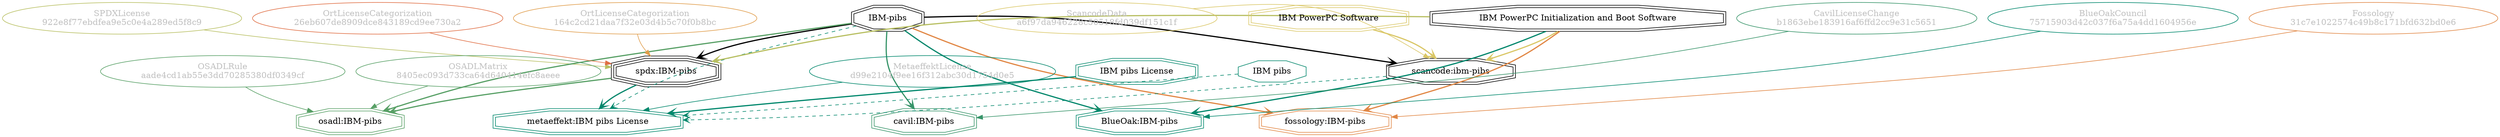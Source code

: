 strict digraph {
    node [shape=box];
    graph [splines=curved];
    2246 [label="SPDXLicense\n922e8f77ebdfea9e5c0e4a289ed5f8c9"
         ,fontcolor=gray
         ,color="#b8bf62"
         ,fillcolor="beige;1"
         ,shape=ellipse];
    2247 [label="spdx:IBM-pibs"
         ,shape=tripleoctagon];
    2248 [label="IBM-pibs"
         ,shape=doubleoctagon];
    2249 [label="IBM PowerPC Initialization and Boot Software"
         ,shape=doubleoctagon];
    8843 [label="BlueOakCouncil\n75715903d42c037f6a75a4dd1604956e"
         ,fontcolor=gray
         ,color="#00876c"
         ,fillcolor="beige;1"
         ,shape=ellipse];
    8844 [label="BlueOak:IBM-pibs"
         ,color="#00876c"
         ,shape=doubleoctagon];
    9594 [label="OSADLRule\naade4cd1ab55e3dd70285380df0349cf"
         ,fontcolor=gray
         ,color="#58a066"
         ,fillcolor="beige;1"
         ,shape=ellipse];
    9595 [label="osadl:IBM-pibs"
         ,color="#58a066"
         ,shape=doubleoctagon];
    9882 [label="OSADLMatrix\n8405ec093d733ca64d640414efc8aeee"
         ,fontcolor=gray
         ,color="#58a066"
         ,fillcolor="beige;1"
         ,shape=ellipse];
    17287 [label="ScancodeData\na6f97da946228c50518fd039df151c1f"
          ,fontcolor=gray
          ,color="#dac767"
          ,fillcolor="beige;1"
          ,shape=ellipse];
    17288 [label="scancode:ibm-pibs"
          ,shape=doubleoctagon];
    17289 [label="IBM PowerPC Software"
          ,color="#dac767"
          ,shape=doubleoctagon];
    27278 [label="Fossology\n31c7e1022574c49b8c171bfd632bd0e6"
          ,fontcolor=gray
          ,color="#e18745"
          ,fillcolor="beige;1"
          ,shape=ellipse];
    27279 [label="fossology:IBM-pibs"
          ,color="#e18745"
          ,shape=doubleoctagon];
    28756 [label="OrtLicenseCategorization\n26eb607de8909dce843189cd9ee730a2"
          ,fontcolor=gray
          ,color="#e06f45"
          ,fillcolor="beige;1"
          ,shape=ellipse];
    35517 [label="OrtLicenseCategorization\n164c2cd21daa7f32e03d4b5c70f0b8bc"
          ,fontcolor=gray
          ,color="#e09d4b"
          ,fillcolor="beige;1"
          ,shape=ellipse];
    36976 [label="CavilLicenseChange\nb1863ebe183916af6ffd2cc9e31c5651"
          ,fontcolor=gray
          ,color="#379469"
          ,fillcolor="beige;1"
          ,shape=ellipse];
    36977 [label="cavil:IBM-pibs"
          ,color="#379469"
          ,shape=doubleoctagon];
    43825 [label="MetaeffektLicense\nd99e2104f9ee16f312abc30d1754d0e5"
          ,fontcolor=gray
          ,color="#00876c"
          ,fillcolor="beige;1"
          ,shape=ellipse];
    43826 [label="metaeffekt:IBM pibs License"
          ,color="#00876c"
          ,shape=doubleoctagon];
    43827 [label="IBM pibs License"
          ,color="#00876c"
          ,shape=doubleoctagon];
    43828 [label="IBM pibs"
          ,color="#00876c"
          ,shape=octagon];
    2246 -> 2247 [weight=0.5
                 ,color="#b8bf62"];
    2247 -> 9595 [style=bold
                 ,arrowhead=vee
                 ,weight=0.7
                 ,color="#58a066"];
    2247 -> 43826 [style=bold
                  ,arrowhead=vee
                  ,weight=0.7
                  ,color="#00876c"];
    2248 -> 2247 [style=bold
                 ,arrowhead=vee
                 ,weight=0.7];
    2248 -> 8844 [style=bold
                 ,arrowhead=vee
                 ,weight=0.7
                 ,color="#00876c"];
    2248 -> 9595 [style=bold
                 ,arrowhead=vee
                 ,weight=0.7
                 ,color="#58a066"];
    2248 -> 17288 [style=bold
                  ,arrowhead=vee
                  ,weight=0.7];
    2248 -> 27279 [style=bold
                  ,arrowhead=vee
                  ,weight=0.7
                  ,color="#e18745"];
    2248 -> 36977 [style=bold
                  ,arrowhead=vee
                  ,weight=0.7
                  ,color="#379469"];
    2248 -> 36977 [style=bold
                  ,arrowhead=vee
                  ,weight=0.7
                  ,color="#379469"];
    2248 -> 43826 [style=dashed
                  ,arrowhead=vee
                  ,weight=0.5
                  ,color="#00876c"];
    2249 -> 2247 [style=bold
                 ,arrowhead=vee
                 ,weight=0.7
                 ,color="#b8bf62"];
    2249 -> 8844 [style=bold
                 ,arrowhead=vee
                 ,weight=0.7
                 ,color="#00876c"];
    2249 -> 17288 [style=bold
                  ,arrowhead=vee
                  ,weight=0.7
                  ,color="#dac767"];
    2249 -> 27279 [style=bold
                  ,arrowhead=vee
                  ,weight=0.7
                  ,color="#e18745"];
    8843 -> 8844 [weight=0.5
                 ,color="#00876c"];
    9594 -> 9595 [weight=0.5
                 ,color="#58a066"];
    9882 -> 9595 [weight=0.5
                 ,color="#58a066"];
    17287 -> 17288 [weight=0.5
                   ,color="#dac767"];
    17288 -> 43826 [style=dashed
                   ,arrowhead=vee
                   ,weight=0.5
                   ,color="#00876c"];
    17289 -> 17288 [style=bold
                   ,arrowhead=vee
                   ,weight=0.7
                   ,color="#dac767"];
    27278 -> 27279 [weight=0.5
                   ,color="#e18745"];
    28756 -> 2247 [weight=0.5
                  ,color="#e06f45"];
    35517 -> 2247 [weight=0.5
                  ,color="#e09d4b"];
    36976 -> 36977 [weight=0.5
                   ,color="#379469"];
    43825 -> 43826 [weight=0.5
                   ,color="#00876c"];
    43827 -> 43826 [style=bold
                   ,arrowhead=vee
                   ,weight=0.7
                   ,color="#00876c"];
    43828 -> 43826 [style=dashed
                   ,arrowhead=vee
                   ,weight=0.5
                   ,color="#00876c"];
}
